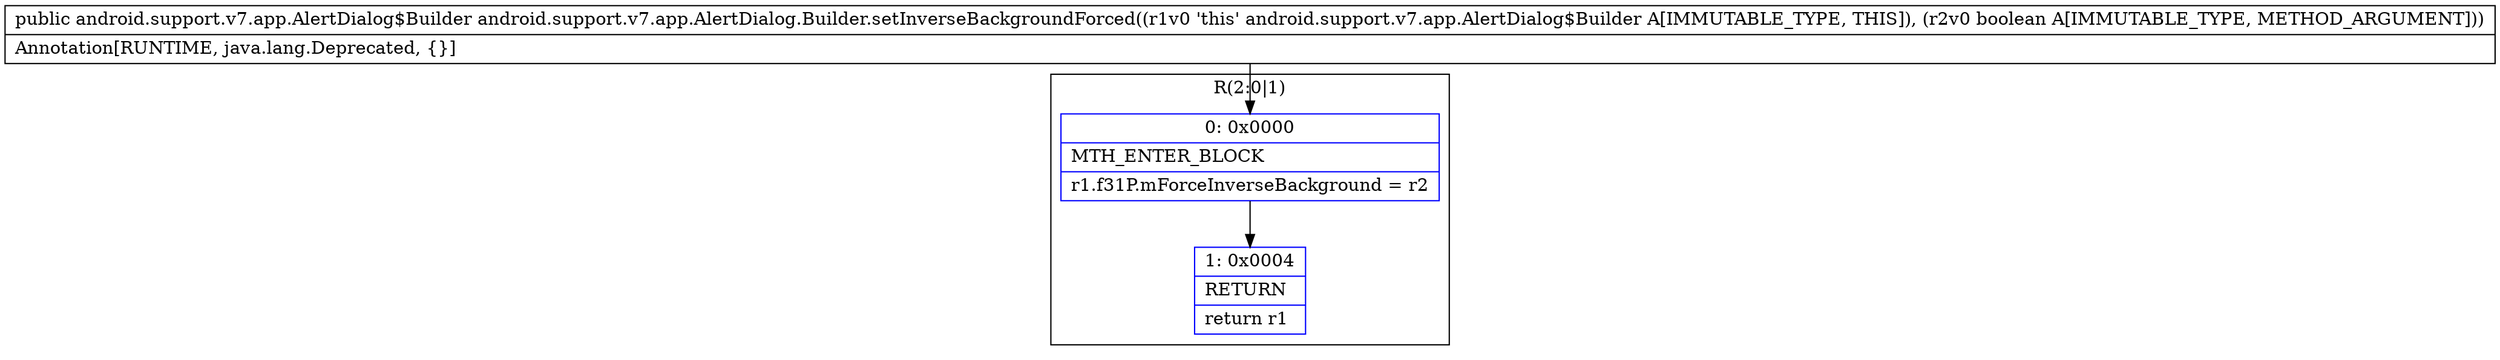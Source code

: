 digraph "CFG forandroid.support.v7.app.AlertDialog.Builder.setInverseBackgroundForced(Z)Landroid\/support\/v7\/app\/AlertDialog$Builder;" {
subgraph cluster_Region_1729690479 {
label = "R(2:0|1)";
node [shape=record,color=blue];
Node_0 [shape=record,label="{0\:\ 0x0000|MTH_ENTER_BLOCK\l|r1.f31P.mForceInverseBackground = r2\l}"];
Node_1 [shape=record,label="{1\:\ 0x0004|RETURN\l|return r1\l}"];
}
MethodNode[shape=record,label="{public android.support.v7.app.AlertDialog$Builder android.support.v7.app.AlertDialog.Builder.setInverseBackgroundForced((r1v0 'this' android.support.v7.app.AlertDialog$Builder A[IMMUTABLE_TYPE, THIS]), (r2v0 boolean A[IMMUTABLE_TYPE, METHOD_ARGUMENT]))  | Annotation[RUNTIME, java.lang.Deprecated, \{\}]\l}"];
MethodNode -> Node_0;
Node_0 -> Node_1;
}


